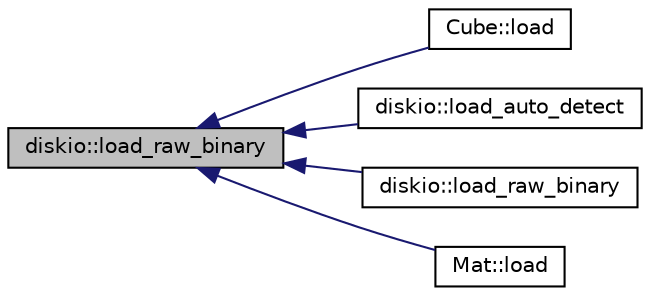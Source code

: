 digraph "diskio::load_raw_binary"
{
  edge [fontname="Helvetica",fontsize="10",labelfontname="Helvetica",labelfontsize="10"];
  node [fontname="Helvetica",fontsize="10",shape=record];
  rankdir="LR";
  Node1 [label="diskio::load_raw_binary",height=0.2,width=0.4,color="black", fillcolor="grey75", style="filled" fontcolor="black"];
  Node1 -> Node2 [dir="back",color="midnightblue",fontsize="10",style="solid",fontname="Helvetica"];
  Node2 [label="Cube::load",height=0.2,width=0.4,color="black", fillcolor="white", style="filled",URL="$group___cube.html#ga3aadfc5ae5ceb50c06d358cd8e6a6167",tooltip="load a cube from a file"];
  Node1 -> Node3 [dir="back",color="midnightblue",fontsize="10",style="solid",fontname="Helvetica"];
  Node3 [label="diskio::load_auto_detect",height=0.2,width=0.4,color="black", fillcolor="white", style="filled",URL="$group__diskio.html#ga811cdced00eafaa959e9bec675ae5b51",tooltip="Try to load a matrix by automatically determining its type."];
  Node1 -> Node4 [dir="back",color="midnightblue",fontsize="10",style="solid",fontname="Helvetica"];
  Node4 [label="diskio::load_raw_binary",height=0.2,width=0.4,color="black", fillcolor="white", style="filled",URL="$group__diskio.html#ga203f6da0ff171bfb6593d5f2ba476ac7"];
  Node1 -> Node5 [dir="back",color="midnightblue",fontsize="10",style="solid",fontname="Helvetica"];
  Node5 [label="Mat::load",height=0.2,width=0.4,color="black", fillcolor="white", style="filled",URL="$group___mat.html#gac94864fc30968b245890537e2b2869ac",tooltip="load a matrix from a file"];
}
